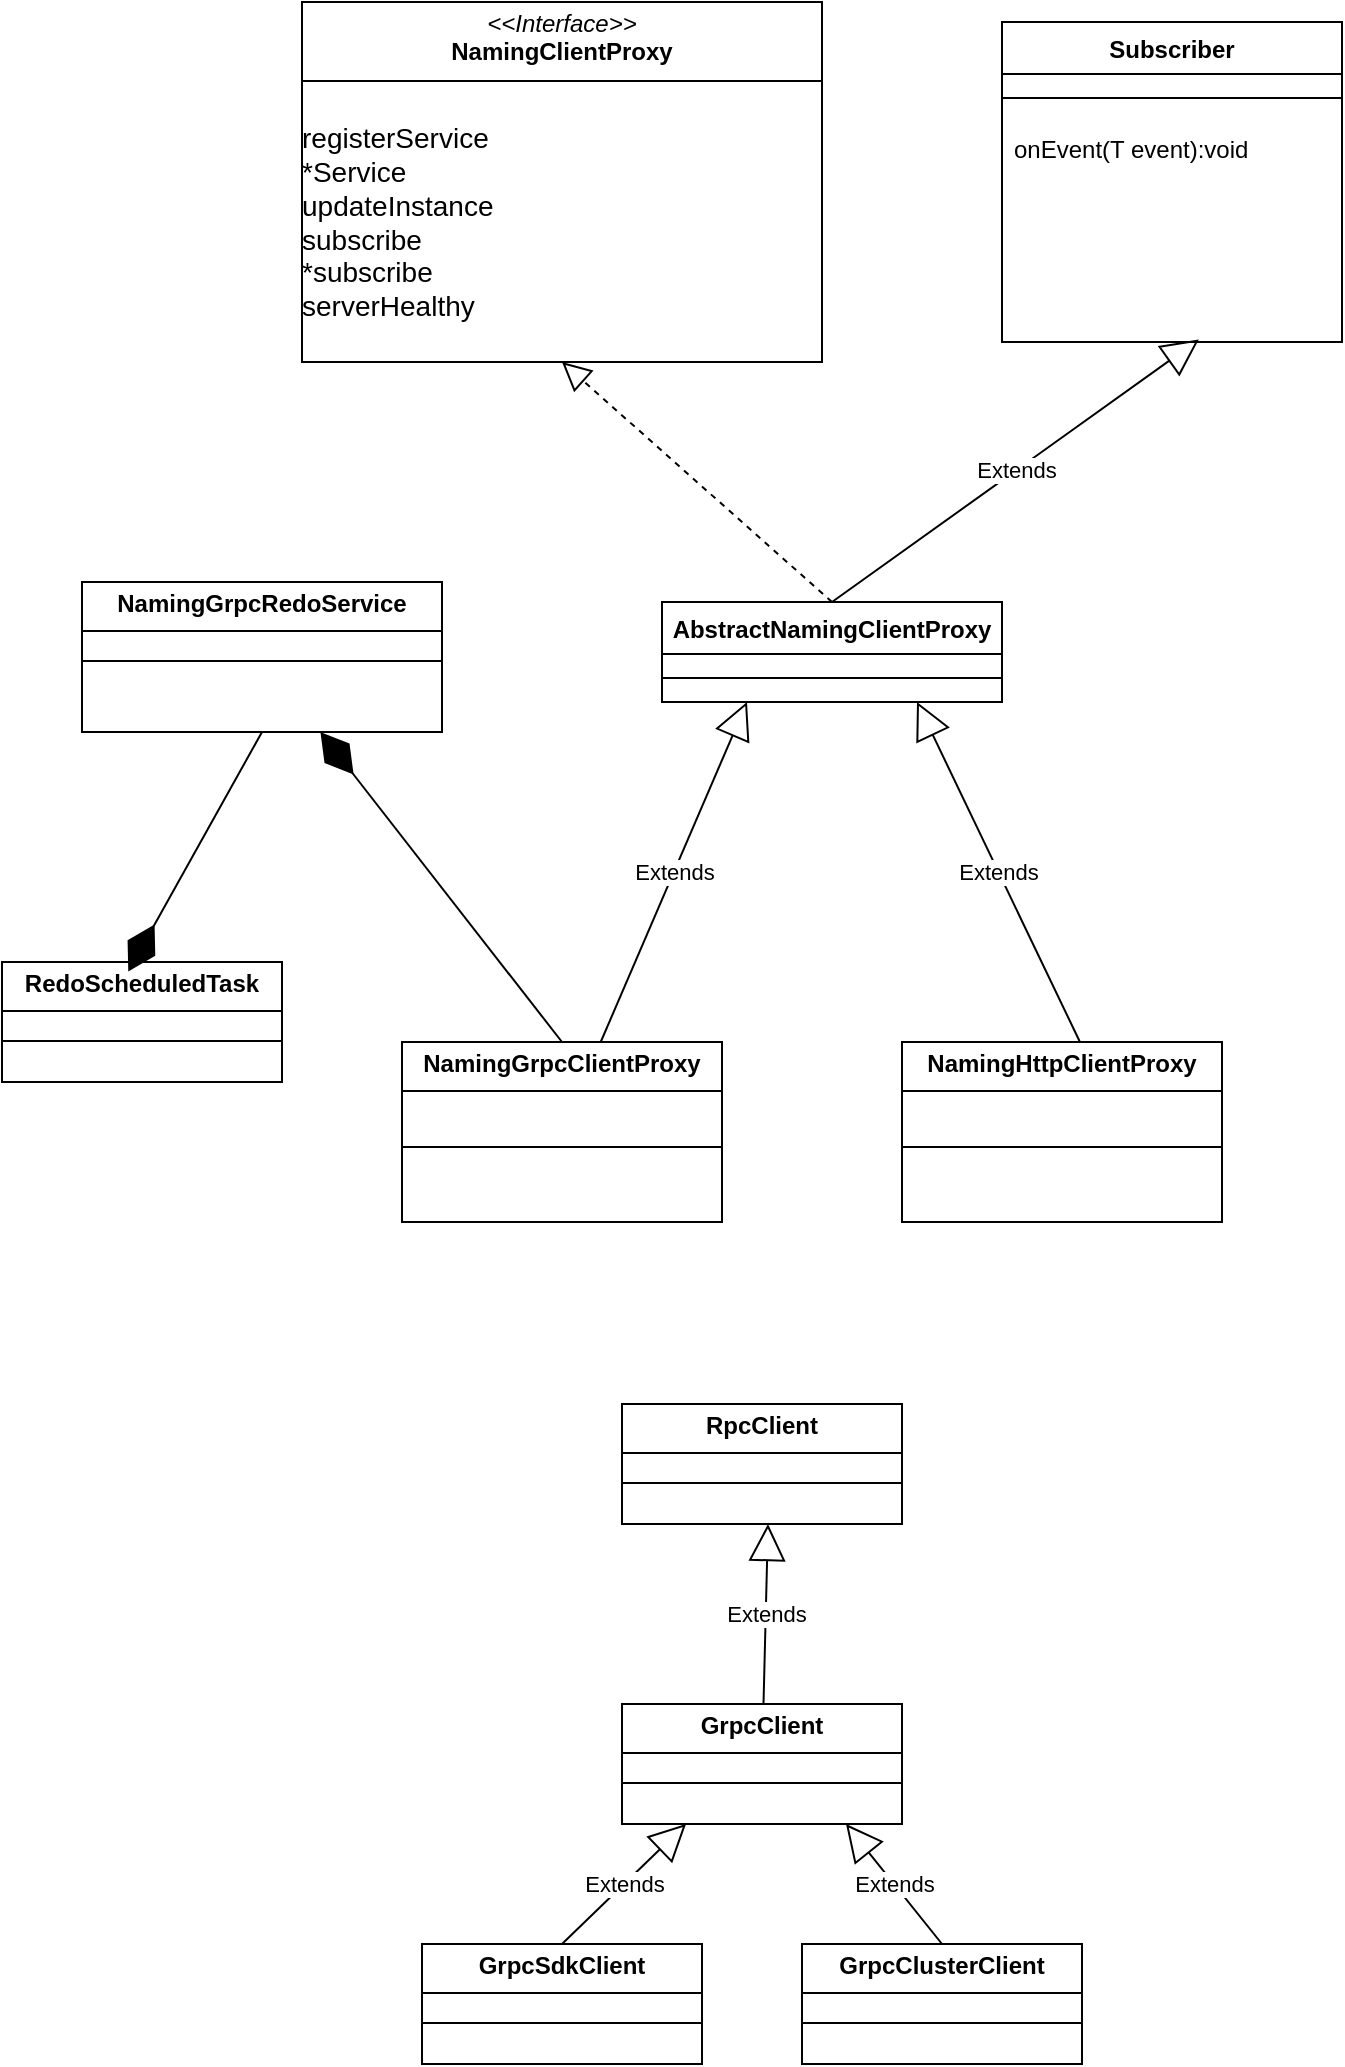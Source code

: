 <mxfile version="26.2.9">
  <diagram id="C5RBs43oDa-KdzZeNtuy" name="Page-1">
    <mxGraphModel dx="1556" dy="815" grid="1" gridSize="10" guides="1" tooltips="1" connect="1" arrows="1" fold="1" page="1" pageScale="1" pageWidth="827" pageHeight="1169" math="0" shadow="0">
      <root>
        <mxCell id="WIyWlLk6GJQsqaUBKTNV-0" />
        <mxCell id="WIyWlLk6GJQsqaUBKTNV-1" parent="WIyWlLk6GJQsqaUBKTNV-0" />
        <mxCell id="M6_s3MVcLvhANFtXxjL7-4" value="&lt;p style=&quot;margin:0px;margin-top:4px;text-align:center;&quot;&gt;&lt;i&gt;&amp;lt;&amp;lt;Interface&amp;gt;&amp;gt;&lt;/i&gt;&lt;br&gt;&lt;b&gt;NamingClientProxy&lt;/b&gt;&lt;/p&gt;&lt;hr size=&quot;1&quot; style=&quot;border-style:solid;&quot;&gt;&lt;p style=&quot;margin:0px;margin-left:4px;&quot;&gt;&lt;br&gt;&lt;/p&gt;&lt;font style=&quot;font-size: 14px;&quot;&gt;registerService&lt;/font&gt;&lt;div&gt;&lt;font style=&quot;font-size: 14px;&quot;&gt;*Service&lt;/font&gt;&lt;/div&gt;&lt;div&gt;&lt;font style=&quot;font-size: 14px;&quot;&gt;updateInstance&lt;/font&gt;&lt;/div&gt;&lt;div&gt;&lt;div&gt;&lt;font style=&quot;font-size: 14px;&quot;&gt;subscribe&lt;/font&gt;&lt;/div&gt;&lt;div&gt;&lt;font style=&quot;font-size: 14px;&quot;&gt;*subscribe&lt;/font&gt;&lt;/div&gt;&lt;div&gt;&lt;font style=&quot;font-size: 14px;&quot;&gt;serverHealthy&lt;/font&gt;&lt;/div&gt;&lt;/div&gt;&lt;div&gt;&lt;font style=&quot;font-size: 14px;&quot;&gt;&lt;br&gt;&lt;/font&gt;&lt;/div&gt;&lt;div&gt;&lt;font style=&quot;font-size: 14px;&quot;&gt;&lt;br&gt;&lt;/font&gt;&lt;/div&gt;&lt;div&gt;&lt;br&gt;&lt;/div&gt;" style="verticalAlign=top;align=left;overflow=fill;html=1;whiteSpace=wrap;" parent="WIyWlLk6GJQsqaUBKTNV-1" vertex="1">
          <mxGeometry x="190" y="60" width="260" height="180" as="geometry" />
        </mxCell>
        <mxCell id="M6_s3MVcLvhANFtXxjL7-6" value="&lt;b&gt;Subscriber&lt;/b&gt;" style="swimlane;fontStyle=1;align=center;verticalAlign=top;childLayout=stackLayout;horizontal=1;startSize=26;horizontalStack=0;resizeParent=1;resizeParentMax=0;resizeLast=0;collapsible=1;marginBottom=0;whiteSpace=wrap;html=1;" parent="WIyWlLk6GJQsqaUBKTNV-1" vertex="1">
          <mxGeometry x="540" y="70" width="170" height="160" as="geometry" />
        </mxCell>
        <mxCell id="M6_s3MVcLvhANFtXxjL7-8" value="" style="line;strokeWidth=1;fillColor=none;align=left;verticalAlign=middle;spacingTop=-1;spacingLeft=3;spacingRight=3;rotatable=0;labelPosition=right;points=[];portConstraint=eastwest;strokeColor=inherit;" parent="M6_s3MVcLvhANFtXxjL7-6" vertex="1">
          <mxGeometry y="26" width="170" height="24" as="geometry" />
        </mxCell>
        <mxCell id="M6_s3MVcLvhANFtXxjL7-9" value="onEvent(T event):void" style="text;strokeColor=none;fillColor=none;align=left;verticalAlign=top;spacingLeft=4;spacingRight=4;overflow=hidden;rotatable=0;points=[[0,0.5],[1,0.5]];portConstraint=eastwest;whiteSpace=wrap;html=1;" parent="M6_s3MVcLvhANFtXxjL7-6" vertex="1">
          <mxGeometry y="50" width="170" height="110" as="geometry" />
        </mxCell>
        <mxCell id="M6_s3MVcLvhANFtXxjL7-10" value="&lt;b&gt;AbstractNamingClientProxy&lt;/b&gt;" style="swimlane;fontStyle=1;align=center;verticalAlign=top;childLayout=stackLayout;horizontal=1;startSize=26;horizontalStack=0;resizeParent=1;resizeParentMax=0;resizeLast=0;collapsible=1;marginBottom=0;whiteSpace=wrap;html=1;" parent="WIyWlLk6GJQsqaUBKTNV-1" vertex="1">
          <mxGeometry x="370" y="360" width="170" height="50" as="geometry" />
        </mxCell>
        <mxCell id="M6_s3MVcLvhANFtXxjL7-11" value="" style="line;strokeWidth=1;fillColor=none;align=left;verticalAlign=middle;spacingTop=-1;spacingLeft=3;spacingRight=3;rotatable=0;labelPosition=right;points=[];portConstraint=eastwest;strokeColor=inherit;" parent="M6_s3MVcLvhANFtXxjL7-10" vertex="1">
          <mxGeometry y="26" width="170" height="24" as="geometry" />
        </mxCell>
        <mxCell id="FPygsvrg6T4jdDTbAGiG-0" value="" style="endArrow=block;dashed=1;endFill=0;endSize=12;html=1;rounded=0;entryX=0.5;entryY=1;entryDx=0;entryDy=0;exitX=0.5;exitY=0;exitDx=0;exitDy=0;" parent="WIyWlLk6GJQsqaUBKTNV-1" source="M6_s3MVcLvhANFtXxjL7-10" target="M6_s3MVcLvhANFtXxjL7-4" edge="1">
          <mxGeometry width="160" relative="1" as="geometry">
            <mxPoint x="170" y="390" as="sourcePoint" />
            <mxPoint x="330" y="390" as="targetPoint" />
          </mxGeometry>
        </mxCell>
        <mxCell id="FPygsvrg6T4jdDTbAGiG-1" value="Extends" style="endArrow=block;endSize=16;endFill=0;html=1;rounded=0;entryX=0.579;entryY=0.989;entryDx=0;entryDy=0;entryPerimeter=0;exitX=0.5;exitY=0;exitDx=0;exitDy=0;" parent="WIyWlLk6GJQsqaUBKTNV-1" source="M6_s3MVcLvhANFtXxjL7-10" target="M6_s3MVcLvhANFtXxjL7-9" edge="1">
          <mxGeometry width="160" relative="1" as="geometry">
            <mxPoint x="170" y="390" as="sourcePoint" />
            <mxPoint x="330" y="390" as="targetPoint" />
          </mxGeometry>
        </mxCell>
        <mxCell id="FPygsvrg6T4jdDTbAGiG-4" value="Extends" style="endArrow=block;endSize=16;endFill=0;html=1;rounded=0;entryX=0.25;entryY=1;entryDx=0;entryDy=0;" parent="WIyWlLk6GJQsqaUBKTNV-1" source="FPygsvrg6T4jdDTbAGiG-8" target="M6_s3MVcLvhANFtXxjL7-10" edge="1">
          <mxGeometry width="160" relative="1" as="geometry">
            <mxPoint x="298.78" y="562.635" as="sourcePoint" />
            <mxPoint x="330" y="390" as="targetPoint" />
          </mxGeometry>
        </mxCell>
        <mxCell id="FPygsvrg6T4jdDTbAGiG-6" value="Extends" style="endArrow=block;endSize=16;endFill=0;html=1;rounded=0;entryX=0.75;entryY=1;entryDx=0;entryDy=0;exitX=0.555;exitY=-0.004;exitDx=0;exitDy=0;exitPerimeter=0;" parent="WIyWlLk6GJQsqaUBKTNV-1" source="FPygsvrg6T4jdDTbAGiG-10" target="M6_s3MVcLvhANFtXxjL7-10" edge="1">
          <mxGeometry width="160" relative="1" as="geometry">
            <mxPoint x="608.539" y="560" as="sourcePoint" />
            <mxPoint x="521" y="420" as="targetPoint" />
          </mxGeometry>
        </mxCell>
        <mxCell id="FPygsvrg6T4jdDTbAGiG-8" value="&lt;p style=&quot;margin:0px;margin-top:4px;text-align:center;&quot;&gt;&lt;b&gt;NamingGrpcClientProxy&lt;/b&gt;&lt;/p&gt;&lt;hr size=&quot;1&quot; style=&quot;border-style:solid;&quot;&gt;&lt;p style=&quot;margin:0px;margin-left:4px;&quot;&gt;&lt;br&gt;&lt;/p&gt;&lt;hr size=&quot;1&quot; style=&quot;border-style:solid;&quot;&gt;&lt;p style=&quot;margin:0px;margin-left:4px;&quot;&gt;&lt;br&gt;&lt;/p&gt;" style="verticalAlign=top;align=left;overflow=fill;html=1;whiteSpace=wrap;" parent="WIyWlLk6GJQsqaUBKTNV-1" vertex="1">
          <mxGeometry x="240" y="580" width="160" height="90" as="geometry" />
        </mxCell>
        <mxCell id="FPygsvrg6T4jdDTbAGiG-10" value="&lt;p style=&quot;margin:0px;margin-top:4px;text-align:center;&quot;&gt;&lt;b style=&quot;color: rgb(0, 0, 0);&quot;&gt;NamingHttpClientProxy&lt;/b&gt;&lt;/p&gt;&lt;hr size=&quot;1&quot; style=&quot;border-style:solid;&quot;&gt;&lt;p style=&quot;margin:0px;margin-left:4px;&quot;&gt;&lt;br&gt;&lt;/p&gt;&lt;hr size=&quot;1&quot; style=&quot;border-style:solid;&quot;&gt;&lt;p style=&quot;margin:0px;margin-left:4px;&quot;&gt;&lt;br&gt;&lt;/p&gt;" style="verticalAlign=top;align=left;overflow=fill;html=1;whiteSpace=wrap;" parent="WIyWlLk6GJQsqaUBKTNV-1" vertex="1">
          <mxGeometry x="490" y="580" width="160" height="90" as="geometry" />
        </mxCell>
        <mxCell id="FPygsvrg6T4jdDTbAGiG-11" value="&lt;p style=&quot;margin:0px;margin-top:4px;text-align:center;&quot;&gt;&lt;b&gt;RpcClient&lt;/b&gt;&lt;/p&gt;&lt;hr size=&quot;1&quot; style=&quot;border-style:solid;&quot;&gt;&lt;div style=&quot;height:2px;&quot;&gt;&lt;/div&gt;&lt;hr size=&quot;1&quot; style=&quot;border-style:solid;&quot;&gt;&lt;div style=&quot;height:2px;&quot;&gt;&lt;/div&gt;" style="verticalAlign=top;align=left;overflow=fill;html=1;whiteSpace=wrap;" parent="WIyWlLk6GJQsqaUBKTNV-1" vertex="1">
          <mxGeometry x="350" y="761" width="140" height="60" as="geometry" />
        </mxCell>
        <mxCell id="FPygsvrg6T4jdDTbAGiG-12" value="&lt;p style=&quot;margin:0px;margin-top:4px;text-align:center;&quot;&gt;&lt;b&gt;GrpcClient&lt;/b&gt;&lt;/p&gt;&lt;hr size=&quot;1&quot; style=&quot;border-style:solid;&quot;&gt;&lt;div style=&quot;height:2px;&quot;&gt;&lt;/div&gt;&lt;hr size=&quot;1&quot; style=&quot;border-style:solid;&quot;&gt;&lt;div style=&quot;height:2px;&quot;&gt;&lt;/div&gt;" style="verticalAlign=top;align=left;overflow=fill;html=1;whiteSpace=wrap;" parent="WIyWlLk6GJQsqaUBKTNV-1" vertex="1">
          <mxGeometry x="350" y="911" width="140" height="60" as="geometry" />
        </mxCell>
        <mxCell id="FPygsvrg6T4jdDTbAGiG-13" value="Extends" style="endArrow=block;endSize=16;endFill=0;html=1;rounded=0;entryX=0.579;entryY=0.989;entryDx=0;entryDy=0;entryPerimeter=0;" parent="WIyWlLk6GJQsqaUBKTNV-1" source="FPygsvrg6T4jdDTbAGiG-12" edge="1">
          <mxGeometry width="160" relative="1" as="geometry">
            <mxPoint x="240" y="952" as="sourcePoint" />
            <mxPoint x="423" y="821" as="targetPoint" />
          </mxGeometry>
        </mxCell>
        <mxCell id="FPygsvrg6T4jdDTbAGiG-14" value="&lt;p style=&quot;margin:0px;margin-top:4px;text-align:center;&quot;&gt;&lt;b&gt;GrpcSdkClient&lt;/b&gt;&lt;/p&gt;&lt;hr size=&quot;1&quot; style=&quot;border-style:solid;&quot;&gt;&lt;div style=&quot;height:2px;&quot;&gt;&lt;/div&gt;&lt;hr size=&quot;1&quot; style=&quot;border-style:solid;&quot;&gt;&lt;div style=&quot;height:2px;&quot;&gt;&lt;/div&gt;" style="verticalAlign=top;align=left;overflow=fill;html=1;whiteSpace=wrap;" parent="WIyWlLk6GJQsqaUBKTNV-1" vertex="1">
          <mxGeometry x="250" y="1031" width="140" height="60" as="geometry" />
        </mxCell>
        <mxCell id="FPygsvrg6T4jdDTbAGiG-15" value="&lt;p style=&quot;margin:0px;margin-top:4px;text-align:center;&quot;&gt;&lt;b&gt;GrpcClusterClient&lt;/b&gt;&lt;/p&gt;&lt;hr size=&quot;1&quot; style=&quot;border-style:solid;&quot;&gt;&lt;div style=&quot;height:2px;&quot;&gt;&lt;/div&gt;&lt;hr size=&quot;1&quot; style=&quot;border-style:solid;&quot;&gt;&lt;div style=&quot;height:2px;&quot;&gt;&lt;/div&gt;" style="verticalAlign=top;align=left;overflow=fill;html=1;whiteSpace=wrap;" parent="WIyWlLk6GJQsqaUBKTNV-1" vertex="1">
          <mxGeometry x="440" y="1031" width="140" height="60" as="geometry" />
        </mxCell>
        <mxCell id="FPygsvrg6T4jdDTbAGiG-17" value="Extends" style="endArrow=block;endSize=16;endFill=0;html=1;rounded=0;entryX=0.579;entryY=0.989;entryDx=0;entryDy=0;entryPerimeter=0;exitX=0.5;exitY=0;exitDx=0;exitDy=0;" parent="WIyWlLk6GJQsqaUBKTNV-1" source="FPygsvrg6T4jdDTbAGiG-14" edge="1">
          <mxGeometry width="160" relative="1" as="geometry">
            <mxPoint x="380" y="1061" as="sourcePoint" />
            <mxPoint x="382" y="971" as="targetPoint" />
          </mxGeometry>
        </mxCell>
        <mxCell id="FPygsvrg6T4jdDTbAGiG-18" value="Extends" style="endArrow=block;endSize=16;endFill=0;html=1;rounded=0;entryX=0.579;entryY=0.989;entryDx=0;entryDy=0;entryPerimeter=0;exitX=0.5;exitY=0;exitDx=0;exitDy=0;" parent="WIyWlLk6GJQsqaUBKTNV-1" source="FPygsvrg6T4jdDTbAGiG-15" edge="1">
          <mxGeometry width="160" relative="1" as="geometry">
            <mxPoint x="460" y="1061" as="sourcePoint" />
            <mxPoint x="462" y="971" as="targetPoint" />
          </mxGeometry>
        </mxCell>
        <mxCell id="s3M_dMVQo33PNLFWxlMD-0" value="&lt;p style=&quot;margin:0px;margin-top:4px;text-align:center;&quot;&gt;&lt;b&gt;NamingGrpcRedoService&lt;/b&gt;&lt;/p&gt;&lt;hr size=&quot;1&quot; style=&quot;border-style:solid;&quot;&gt;&lt;div style=&quot;height:2px;&quot;&gt;&lt;/div&gt;&lt;hr size=&quot;1&quot; style=&quot;border-style:solid;&quot;&gt;&lt;div style=&quot;height:2px;&quot;&gt;&lt;/div&gt;" style="verticalAlign=top;align=left;overflow=fill;html=1;whiteSpace=wrap;" vertex="1" parent="WIyWlLk6GJQsqaUBKTNV-1">
          <mxGeometry x="80" y="350" width="180" height="75" as="geometry" />
        </mxCell>
        <mxCell id="s3M_dMVQo33PNLFWxlMD-1" value="&lt;p style=&quot;margin:0px;margin-top:4px;text-align:center;&quot;&gt;&lt;b&gt;RedoScheduledTask&lt;/b&gt;&lt;/p&gt;&lt;hr size=&quot;1&quot; style=&quot;border-style:solid;&quot;&gt;&lt;div style=&quot;height:2px;&quot;&gt;&lt;/div&gt;&lt;hr size=&quot;1&quot; style=&quot;border-style:solid;&quot;&gt;&lt;div style=&quot;height:2px;&quot;&gt;&lt;/div&gt;" style="verticalAlign=top;align=left;overflow=fill;html=1;whiteSpace=wrap;" vertex="1" parent="WIyWlLk6GJQsqaUBKTNV-1">
          <mxGeometry x="40" y="540" width="140" height="60" as="geometry" />
        </mxCell>
        <mxCell id="s3M_dMVQo33PNLFWxlMD-2" value="" style="endArrow=diamondThin;endFill=1;endSize=24;html=1;rounded=0;entryX=0.451;entryY=0.08;entryDx=0;entryDy=0;entryPerimeter=0;exitX=0.5;exitY=1;exitDx=0;exitDy=0;" edge="1" parent="WIyWlLk6GJQsqaUBKTNV-1" source="s3M_dMVQo33PNLFWxlMD-0" target="s3M_dMVQo33PNLFWxlMD-1">
          <mxGeometry width="160" relative="1" as="geometry">
            <mxPoint x="130" y="470" as="sourcePoint" />
            <mxPoint x="290" y="470" as="targetPoint" />
          </mxGeometry>
        </mxCell>
        <mxCell id="s3M_dMVQo33PNLFWxlMD-3" value="" style="endArrow=diamondThin;endFill=1;endSize=24;html=1;rounded=0;exitX=0.5;exitY=0;exitDx=0;exitDy=0;" edge="1" parent="WIyWlLk6GJQsqaUBKTNV-1" source="FPygsvrg6T4jdDTbAGiG-8" target="s3M_dMVQo33PNLFWxlMD-0">
          <mxGeometry width="160" relative="1" as="geometry">
            <mxPoint x="140" y="445" as="sourcePoint" />
            <mxPoint x="113" y="555" as="targetPoint" />
          </mxGeometry>
        </mxCell>
      </root>
    </mxGraphModel>
  </diagram>
</mxfile>
